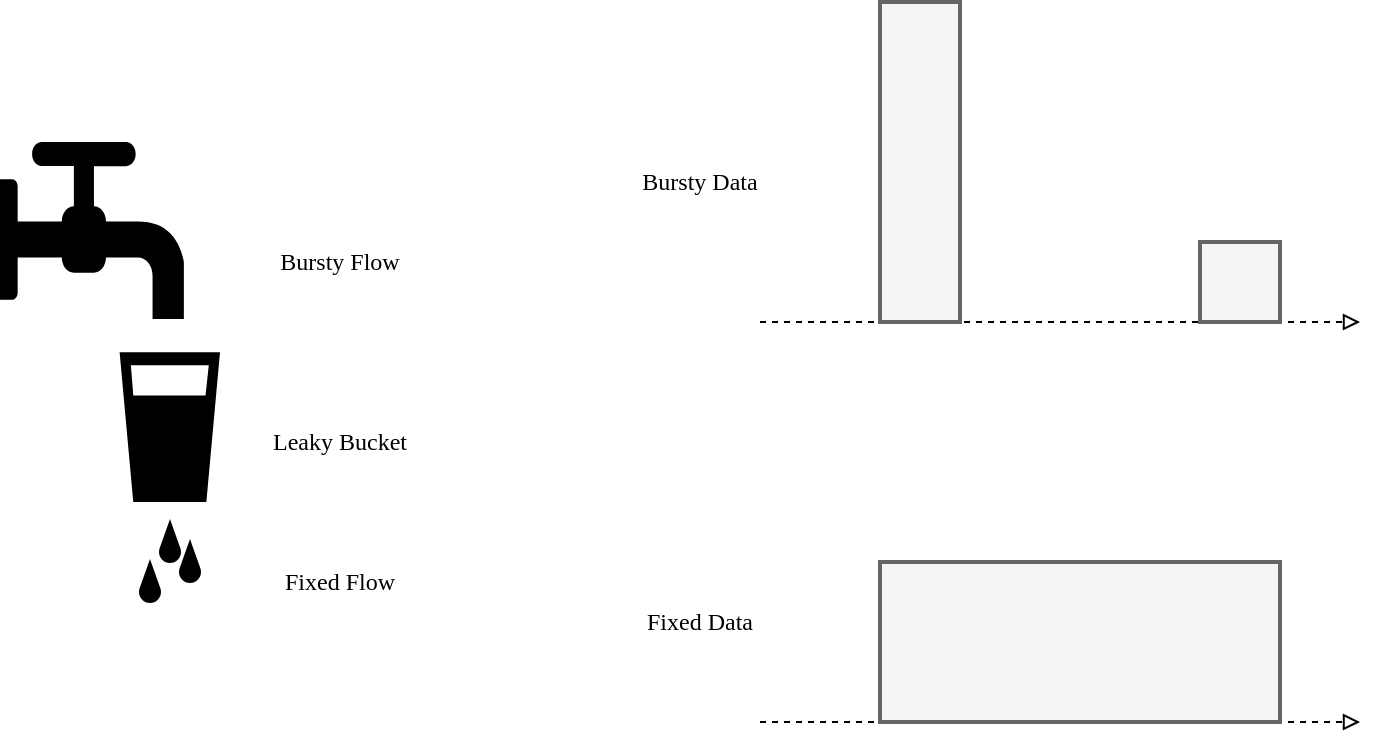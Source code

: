 <mxfile version="13.2.4" type="device"><diagram id="FwTGfAthIKWawvLq7gxT" name="第 1 页"><mxGraphModel dx="946" dy="597" grid="1" gridSize="10" guides="1" tooltips="1" connect="1" arrows="1" fold="1" page="1" pageScale="1" pageWidth="827" pageHeight="1169" math="0" shadow="0"><root><mxCell id="0"/><mxCell id="1" parent="0"/><mxCell id="JWwATLYfxUdLPOMUOw2u-8" value="" style="shape=mxgraph.signs.food.drinking_water_2;html=1;pointerEvents=1;fillColor=#000000;strokeColor=none;verticalLabelPosition=bottom;verticalAlign=top;align=center;direction=east;flipH=1;fontFamily=Times New Roman;" vertex="1" parent="1"><mxGeometry x="80" y="110" width="110" height="180" as="geometry"/></mxCell><mxCell id="JWwATLYfxUdLPOMUOw2u-9" value="" style="verticalLabelPosition=bottom;verticalAlign=top;html=1;shape=mxgraph.basic.drop;fillColor=#000000;fontFamily=Times New Roman;" vertex="1" parent="1"><mxGeometry x="160" y="300" width="10" height="20" as="geometry"/></mxCell><mxCell id="JWwATLYfxUdLPOMUOw2u-10" value="" style="verticalLabelPosition=bottom;verticalAlign=top;html=1;shape=mxgraph.basic.drop;fillColor=#000000;fontFamily=Times New Roman;" vertex="1" parent="1"><mxGeometry x="170" y="310" width="10" height="20" as="geometry"/></mxCell><mxCell id="JWwATLYfxUdLPOMUOw2u-11" value="" style="verticalLabelPosition=bottom;verticalAlign=top;html=1;shape=mxgraph.basic.drop;fillColor=#000000;fontFamily=Times New Roman;" vertex="1" parent="1"><mxGeometry x="150" y="320" width="10" height="20" as="geometry"/></mxCell><mxCell id="JWwATLYfxUdLPOMUOw2u-12" value="Bursty Flow" style="text;html=1;strokeColor=none;fillColor=none;align=center;verticalAlign=middle;whiteSpace=wrap;rounded=0;strokeWidth=2;fontFamily=Times New Roman;" vertex="1" parent="1"><mxGeometry x="200" y="150" width="100" height="40" as="geometry"/></mxCell><mxCell id="JWwATLYfxUdLPOMUOw2u-14" value="Leaky Bucket" style="text;html=1;strokeColor=none;fillColor=none;align=center;verticalAlign=middle;whiteSpace=wrap;rounded=0;strokeWidth=2;fontFamily=Times New Roman;" vertex="1" parent="1"><mxGeometry x="200" y="240" width="100" height="40" as="geometry"/></mxCell><mxCell id="JWwATLYfxUdLPOMUOw2u-15" value="Fixed Flow" style="text;html=1;strokeColor=none;fillColor=none;align=center;verticalAlign=middle;whiteSpace=wrap;rounded=0;strokeWidth=2;fontFamily=Times New Roman;" vertex="1" parent="1"><mxGeometry x="200" y="310" width="100" height="40" as="geometry"/></mxCell><mxCell id="JWwATLYfxUdLPOMUOw2u-17" value="" style="endArrow=block;html=1;strokeWidth=1;fontFamily=Times New Roman;endFill=0;dashed=1;" edge="1" parent="1"><mxGeometry width="50" height="50" relative="1" as="geometry"><mxPoint x="460" y="200" as="sourcePoint"/><mxPoint x="760" y="200" as="targetPoint"/></mxGeometry></mxCell><mxCell id="JWwATLYfxUdLPOMUOw2u-18" value="" style="rounded=0;whiteSpace=wrap;html=1;strokeWidth=2;fillColor=#f5f5f5;fontFamily=Times New Roman;strokeColor=#666666;fontColor=#333333;" vertex="1" parent="1"><mxGeometry x="520" y="40" width="40" height="160" as="geometry"/></mxCell><mxCell id="JWwATLYfxUdLPOMUOw2u-19" value="" style="rounded=0;whiteSpace=wrap;html=1;strokeWidth=2;fillColor=#f5f5f5;fontFamily=Times New Roman;strokeColor=#666666;fontColor=#333333;" vertex="1" parent="1"><mxGeometry x="680" y="160" width="40" height="40" as="geometry"/></mxCell><mxCell id="JWwATLYfxUdLPOMUOw2u-20" value="" style="endArrow=block;html=1;strokeWidth=1;fontFamily=Times New Roman;endFill=0;dashed=1;" edge="1" parent="1"><mxGeometry width="50" height="50" relative="1" as="geometry"><mxPoint x="460" y="400" as="sourcePoint"/><mxPoint x="760" y="400" as="targetPoint"/></mxGeometry></mxCell><mxCell id="JWwATLYfxUdLPOMUOw2u-21" value="" style="rounded=0;whiteSpace=wrap;html=1;strokeWidth=2;fillColor=#f5f5f5;fontFamily=Times New Roman;strokeColor=#666666;fontColor=#333333;" vertex="1" parent="1"><mxGeometry x="520" y="320" width="200" height="80" as="geometry"/></mxCell><mxCell id="JWwATLYfxUdLPOMUOw2u-23" value="Bursty Data" style="text;html=1;strokeColor=none;fillColor=none;align=center;verticalAlign=middle;whiteSpace=wrap;rounded=0;strokeWidth=2;fontFamily=Times New Roman;" vertex="1" parent="1"><mxGeometry x="380" y="110" width="100" height="40" as="geometry"/></mxCell><mxCell id="JWwATLYfxUdLPOMUOw2u-24" value="Fixed Data" style="text;html=1;strokeColor=none;fillColor=none;align=center;verticalAlign=middle;whiteSpace=wrap;rounded=0;strokeWidth=2;fontFamily=Times New Roman;" vertex="1" parent="1"><mxGeometry x="380" y="330" width="100" height="40" as="geometry"/></mxCell></root></mxGraphModel></diagram></mxfile>